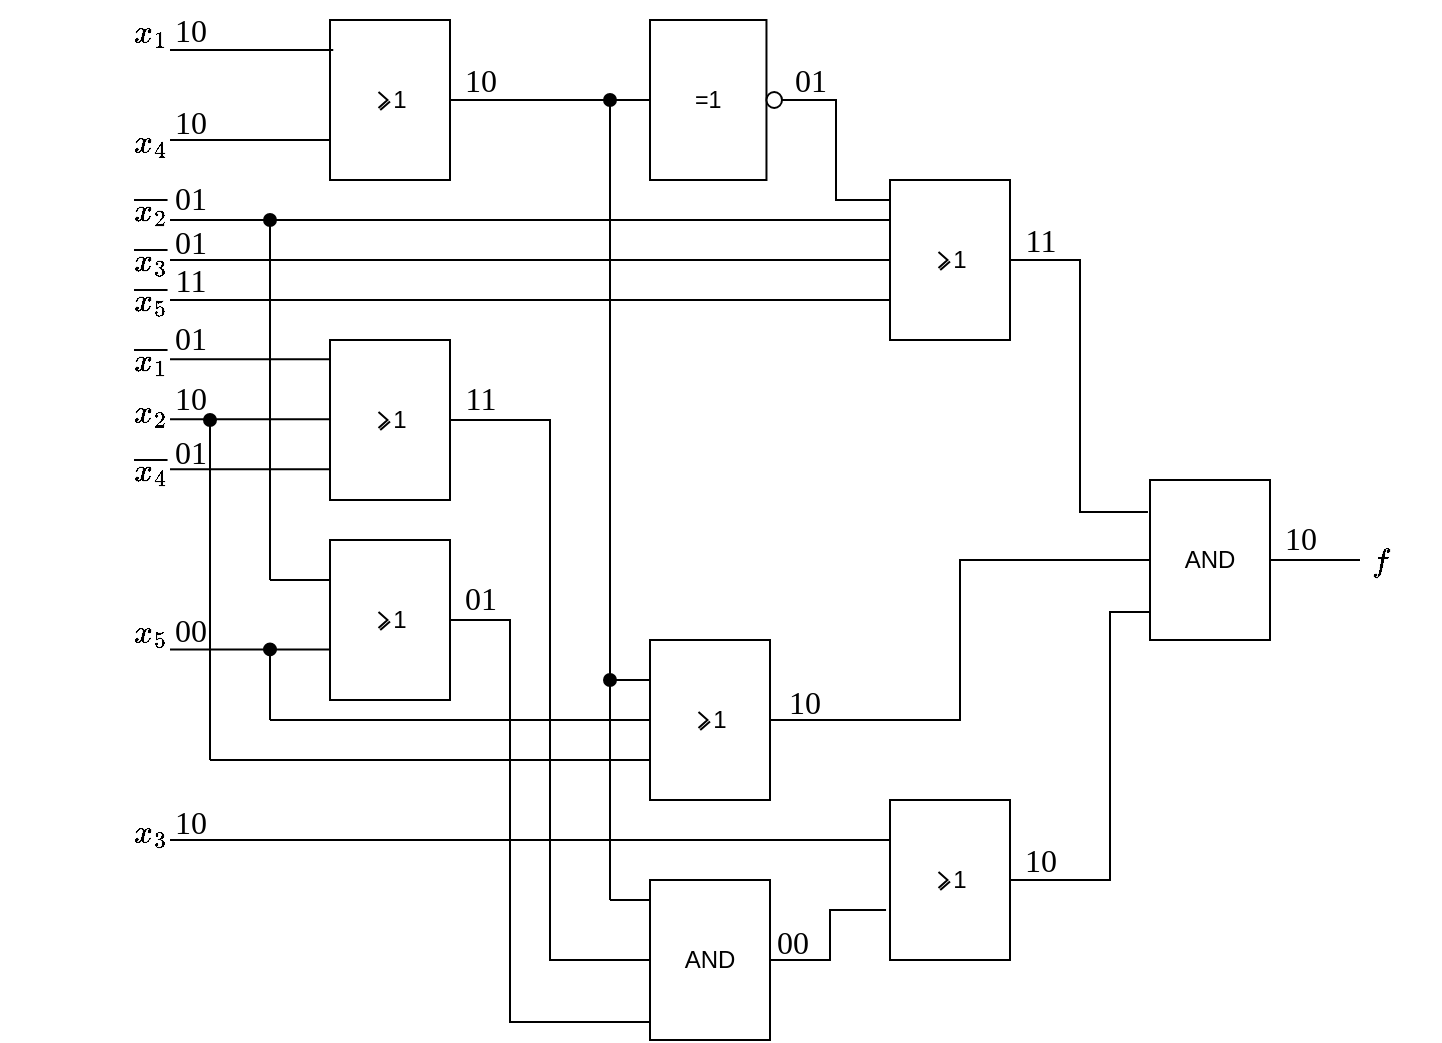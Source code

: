 <mxfile version="20.8.3" type="device"><diagram id="3CWEYClxp-wbnM5XuU1F" name="Page-1"><mxGraphModel dx="857" dy="579" grid="1" gridSize="10" guides="1" tooltips="1" connect="1" arrows="1" fold="1" page="1" pageScale="1" pageWidth="850" pageHeight="1100" math="1" shadow="0"><root><mxCell id="0"/><mxCell id="1" parent="0"/><mxCell id="3htIV4Dz-GzTXgdmxHxS-1" value="" style="verticalLabelPosition=bottom;shadow=0;dashed=0;align=center;html=1;verticalAlign=top;shape=mxgraph.electrical.iec_logic_gates.or;" vertex="1" parent="1"><mxGeometry x="165" y="30" width="60" height="80" as="geometry"/></mxCell><mxCell id="3htIV4Dz-GzTXgdmxHxS-3" value="" style="endArrow=none;html=1;rounded=0;entryX=0.027;entryY=0.187;entryDx=0;entryDy=0;entryPerimeter=0;" edge="1" parent="1" target="3htIV4Dz-GzTXgdmxHxS-1"><mxGeometry width="50" height="50" relative="1" as="geometry"><mxPoint x="85" y="45" as="sourcePoint"/><mxPoint x="165" y="50" as="targetPoint"/></mxGeometry></mxCell><mxCell id="3htIV4Dz-GzTXgdmxHxS-4" value="" style="endArrow=none;html=1;rounded=0;" edge="1" parent="1"><mxGeometry width="50" height="50" relative="1" as="geometry"><mxPoint x="85" y="90" as="sourcePoint"/><mxPoint x="165" y="90" as="targetPoint"/></mxGeometry></mxCell><mxCell id="3htIV4Dz-GzTXgdmxHxS-5" value="&lt;div style=&quot;font-size: 16px;&quot;&gt;$$x_1$$&lt;/div&gt;" style="text;html=1;align=center;verticalAlign=middle;resizable=0;points=[];autosize=1;strokeColor=none;fillColor=none;fontFamily=Times New Roman;fontSize=16;" vertex="1" parent="1"><mxGeometry x="35" y="20" width="80" height="30" as="geometry"/></mxCell><mxCell id="3htIV4Dz-GzTXgdmxHxS-7" value="&lt;div style=&quot;font-size: 16px;&quot;&gt;$$x_4$$&lt;/div&gt;" style="text;html=1;align=center;verticalAlign=middle;resizable=0;points=[];autosize=1;strokeColor=none;fillColor=none;fontFamily=Times New Roman;fontSize=16;" vertex="1" parent="1"><mxGeometry x="35" y="75" width="80" height="30" as="geometry"/></mxCell><mxCell id="3htIV4Dz-GzTXgdmxHxS-9" value="" style="endArrow=none;html=1;rounded=0;entryX=0;entryY=0.5;entryDx=0;entryDy=0;entryPerimeter=0;" edge="1" parent="1" source="3htIV4Dz-GzTXgdmxHxS-1" target="3htIV4Dz-GzTXgdmxHxS-11"><mxGeometry width="50" height="50" relative="1" as="geometry"><mxPoint x="225" y="69.71" as="sourcePoint"/><mxPoint x="285" y="70" as="targetPoint"/></mxGeometry></mxCell><mxCell id="3htIV4Dz-GzTXgdmxHxS-14" style="edgeStyle=orthogonalEdgeStyle;rounded=0;orthogonalLoop=1;jettySize=auto;html=1;endArrow=none;endFill=0;entryX=0;entryY=0.125;entryDx=0;entryDy=0;entryPerimeter=0;" edge="1" parent="1" source="3htIV4Dz-GzTXgdmxHxS-11" target="3htIV4Dz-GzTXgdmxHxS-13"><mxGeometry relative="1" as="geometry"><mxPoint x="415" y="120" as="targetPoint"/></mxGeometry></mxCell><mxCell id="3htIV4Dz-GzTXgdmxHxS-11" value="" style="verticalLabelPosition=bottom;shadow=0;dashed=0;align=center;html=1;verticalAlign=top;shape=mxgraph.electrical.iec_logic_gates.not_2;" vertex="1" parent="1"><mxGeometry x="325" y="30" width="66" height="80" as="geometry"/></mxCell><mxCell id="3htIV4Dz-GzTXgdmxHxS-76" style="edgeStyle=orthogonalEdgeStyle;rounded=0;orthogonalLoop=1;jettySize=auto;html=1;entryX=-0.017;entryY=0.2;entryDx=0;entryDy=0;entryPerimeter=0;fontFamily=Times New Roman;fontSize=16;startArrow=none;startFill=0;endArrow=none;endFill=0;" edge="1" parent="1" source="3htIV4Dz-GzTXgdmxHxS-13" target="3htIV4Dz-GzTXgdmxHxS-72"><mxGeometry relative="1" as="geometry"/></mxCell><mxCell id="3htIV4Dz-GzTXgdmxHxS-13" value="" style="verticalLabelPosition=bottom;shadow=0;dashed=0;align=center;html=1;verticalAlign=top;shape=mxgraph.electrical.iec_logic_gates.or;" vertex="1" parent="1"><mxGeometry x="445" y="110" width="60" height="80" as="geometry"/></mxCell><mxCell id="3htIV4Dz-GzTXgdmxHxS-15" value="" style="endArrow=none;html=1;rounded=0;" edge="1" parent="1"><mxGeometry width="50" height="50" relative="1" as="geometry"><mxPoint x="85" y="130" as="sourcePoint"/><mxPoint x="445" y="130" as="targetPoint"/></mxGeometry></mxCell><mxCell id="3htIV4Dz-GzTXgdmxHxS-16" value="" style="endArrow=none;html=1;rounded=0;entryX=0;entryY=0.375;entryDx=0;entryDy=0;entryPerimeter=0;" edge="1" parent="1"><mxGeometry width="50" height="50" relative="1" as="geometry"><mxPoint x="85" y="150" as="sourcePoint"/><mxPoint x="445" y="150" as="targetPoint"/></mxGeometry></mxCell><mxCell id="3htIV4Dz-GzTXgdmxHxS-20" value="&lt;div style=&quot;font-size: 16px;&quot;&gt;$$\overline{x_3}$$&lt;/div&gt;" style="text;html=1;align=center;verticalAlign=middle;resizable=0;points=[];autosize=1;strokeColor=none;fillColor=none;fontFamily=Times New Roman;fontSize=16;" vertex="1" parent="1"><mxGeometry y="135" width="150" height="30" as="geometry"/></mxCell><mxCell id="3htIV4Dz-GzTXgdmxHxS-21" value="&lt;div style=&quot;font-size: 16px;&quot;&gt;$$\overline{x_5}$$&lt;/div&gt;" style="text;html=1;align=center;verticalAlign=middle;resizable=0;points=[];autosize=1;strokeColor=none;fillColor=none;fontFamily=Times New Roman;fontSize=16;" vertex="1" parent="1"><mxGeometry y="155" width="150" height="30" as="geometry"/></mxCell><mxCell id="3htIV4Dz-GzTXgdmxHxS-22" value="" style="endArrow=none;html=1;rounded=0;entryX=0;entryY=0.375;entryDx=0;entryDy=0;entryPerimeter=0;" edge="1" parent="1"><mxGeometry width="50" height="50" relative="1" as="geometry"><mxPoint x="85" y="170" as="sourcePoint"/><mxPoint x="445" y="170" as="targetPoint"/></mxGeometry></mxCell><mxCell id="3htIV4Dz-GzTXgdmxHxS-26" value="&lt;div style=&quot;font-size: 16px;&quot;&gt;$$\overline{x_2}$$&lt;/div&gt;" style="text;html=1;align=center;verticalAlign=middle;resizable=0;points=[];autosize=1;strokeColor=none;fillColor=none;fontFamily=Times New Roman;fontSize=16;" vertex="1" parent="1"><mxGeometry y="110" width="150" height="30" as="geometry"/></mxCell><mxCell id="3htIV4Dz-GzTXgdmxHxS-27" value="&lt;div style=&quot;font-size: 16px;&quot;&gt;$$x_2$$&lt;/div&gt;" style="text;html=1;align=center;verticalAlign=middle;resizable=0;points=[];autosize=1;strokeColor=none;fillColor=none;fontFamily=Times New Roman;fontSize=16;" vertex="1" parent="1"><mxGeometry x="35" y="210" width="80" height="30" as="geometry"/></mxCell><mxCell id="3htIV4Dz-GzTXgdmxHxS-28" value="&lt;div style=&quot;font-size: 16px;&quot;&gt;$$\overline{x_4}$$&lt;/div&gt;" style="text;html=1;align=center;verticalAlign=middle;resizable=0;points=[];autosize=1;strokeColor=none;fillColor=none;fontFamily=Times New Roman;fontSize=16;" vertex="1" parent="1"><mxGeometry y="240" width="150" height="30" as="geometry"/></mxCell><mxCell id="3htIV4Dz-GzTXgdmxHxS-29" value="$$\overline{x_1}$$" style="text;html=1;align=center;verticalAlign=middle;resizable=0;points=[];autosize=1;strokeColor=none;fillColor=none;fontFamily=Times New Roman;fontSize=16;" vertex="1" parent="1"><mxGeometry y="185" width="150" height="30" as="geometry"/></mxCell><mxCell id="3htIV4Dz-GzTXgdmxHxS-69" style="edgeStyle=orthogonalEdgeStyle;rounded=0;orthogonalLoop=1;jettySize=auto;html=1;entryX=0;entryY=0.5;entryDx=0;entryDy=0;entryPerimeter=0;fontFamily=Times New Roman;fontSize=16;startArrow=none;startFill=0;endArrow=none;endFill=0;" edge="1" parent="1" source="3htIV4Dz-GzTXgdmxHxS-30" target="3htIV4Dz-GzTXgdmxHxS-51"><mxGeometry relative="1" as="geometry"/></mxCell><mxCell id="3htIV4Dz-GzTXgdmxHxS-30" value="" style="verticalLabelPosition=bottom;shadow=0;dashed=0;align=center;html=1;verticalAlign=top;shape=mxgraph.electrical.iec_logic_gates.or;fontFamily=Times New Roman;fontSize=16;" vertex="1" parent="1"><mxGeometry x="165" y="190" width="60" height="80" as="geometry"/></mxCell><mxCell id="3htIV4Dz-GzTXgdmxHxS-31" value="" style="endArrow=none;html=1;rounded=0;" edge="1" parent="1"><mxGeometry width="50" height="50" relative="1" as="geometry"><mxPoint x="85" y="199.66" as="sourcePoint"/><mxPoint x="165.0" y="199.66" as="targetPoint"/></mxGeometry></mxCell><mxCell id="3htIV4Dz-GzTXgdmxHxS-32" value="" style="endArrow=none;html=1;rounded=0;" edge="1" parent="1"><mxGeometry width="50" height="50" relative="1" as="geometry"><mxPoint x="85" y="229.66" as="sourcePoint"/><mxPoint x="165.0" y="229.66" as="targetPoint"/></mxGeometry></mxCell><mxCell id="3htIV4Dz-GzTXgdmxHxS-33" value="" style="endArrow=none;html=1;rounded=0;" edge="1" parent="1"><mxGeometry width="50" height="50" relative="1" as="geometry"><mxPoint x="85" y="254.66" as="sourcePoint"/><mxPoint x="165.0" y="254.66" as="targetPoint"/></mxGeometry></mxCell><mxCell id="3htIV4Dz-GzTXgdmxHxS-70" style="edgeStyle=orthogonalEdgeStyle;rounded=0;orthogonalLoop=1;jettySize=auto;html=1;entryX=0.017;entryY=0.888;entryDx=0;entryDy=0;entryPerimeter=0;fontFamily=Times New Roman;fontSize=16;startArrow=none;startFill=0;endArrow=none;endFill=0;" edge="1" parent="1" source="3htIV4Dz-GzTXgdmxHxS-35" target="3htIV4Dz-GzTXgdmxHxS-51"><mxGeometry relative="1" as="geometry"><Array as="points"><mxPoint x="255" y="330"/><mxPoint x="255" y="531"/></Array></mxGeometry></mxCell><mxCell id="3htIV4Dz-GzTXgdmxHxS-35" value="" style="verticalLabelPosition=bottom;shadow=0;dashed=0;align=center;html=1;verticalAlign=top;shape=mxgraph.electrical.iec_logic_gates.or;fontFamily=Times New Roman;fontSize=16;" vertex="1" parent="1"><mxGeometry x="165" y="290" width="60" height="80" as="geometry"/></mxCell><mxCell id="3htIV4Dz-GzTXgdmxHxS-36" value="" style="endArrow=oval;html=1;rounded=0;startArrow=none;startFill=0;endFill=1;" edge="1" parent="1"><mxGeometry width="50" height="50" relative="1" as="geometry"><mxPoint x="135" y="310" as="sourcePoint"/><mxPoint x="135" y="130" as="targetPoint"/></mxGeometry></mxCell><mxCell id="3htIV4Dz-GzTXgdmxHxS-37" value="" style="endArrow=none;html=1;rounded=0;" edge="1" parent="1"><mxGeometry width="50" height="50" relative="1" as="geometry"><mxPoint x="135" y="310" as="sourcePoint"/><mxPoint x="165.0" y="310" as="targetPoint"/></mxGeometry></mxCell><mxCell id="3htIV4Dz-GzTXgdmxHxS-39" value="&lt;div style=&quot;font-size: 16px;&quot;&gt;$$x_5$$&lt;/div&gt;" style="text;html=1;align=center;verticalAlign=middle;resizable=0;points=[];autosize=1;strokeColor=none;fillColor=none;fontFamily=Times New Roman;fontSize=16;" vertex="1" parent="1"><mxGeometry x="35" y="320" width="80" height="30" as="geometry"/></mxCell><mxCell id="3htIV4Dz-GzTXgdmxHxS-40" value="" style="endArrow=none;html=1;rounded=0;" edge="1" parent="1"><mxGeometry width="50" height="50" relative="1" as="geometry"><mxPoint x="85" y="344.71" as="sourcePoint"/><mxPoint x="165.0" y="344.71" as="targetPoint"/></mxGeometry></mxCell><mxCell id="3htIV4Dz-GzTXgdmxHxS-74" style="edgeStyle=orthogonalEdgeStyle;rounded=0;orthogonalLoop=1;jettySize=auto;html=1;entryX=0;entryY=0.5;entryDx=0;entryDy=0;entryPerimeter=0;fontFamily=Times New Roman;fontSize=16;startArrow=none;startFill=0;endArrow=none;endFill=0;" edge="1" parent="1" source="3htIV4Dz-GzTXgdmxHxS-42" target="3htIV4Dz-GzTXgdmxHxS-72"><mxGeometry relative="1" as="geometry"/></mxCell><mxCell id="3htIV4Dz-GzTXgdmxHxS-42" value="" style="verticalLabelPosition=bottom;shadow=0;dashed=0;align=center;html=1;verticalAlign=top;shape=mxgraph.electrical.iec_logic_gates.or;fontFamily=Times New Roman;fontSize=16;" vertex="1" parent="1"><mxGeometry x="325" y="340" width="60" height="80" as="geometry"/></mxCell><mxCell id="3htIV4Dz-GzTXgdmxHxS-44" value="&lt;div style=&quot;font-size: 16px;&quot;&gt;$$x_3$$&lt;/div&gt;" style="text;html=1;align=center;verticalAlign=middle;resizable=0;points=[];autosize=1;strokeColor=none;fillColor=none;fontFamily=Times New Roman;fontSize=16;" vertex="1" parent="1"><mxGeometry x="35" y="420" width="80" height="30" as="geometry"/></mxCell><mxCell id="3htIV4Dz-GzTXgdmxHxS-45" value="" style="endArrow=none;html=1;rounded=0;" edge="1" parent="1"><mxGeometry width="50" height="50" relative="1" as="geometry"><mxPoint x="105" y="400" as="sourcePoint"/><mxPoint x="325" y="400" as="targetPoint"/></mxGeometry></mxCell><mxCell id="3htIV4Dz-GzTXgdmxHxS-46" value="" style="endArrow=none;html=1;rounded=0;startArrow=oval;startFill=1;endFill=0;" edge="1" parent="1"><mxGeometry width="50" height="50" relative="1" as="geometry"><mxPoint x="135" y="344.71" as="sourcePoint"/><mxPoint x="135" y="380" as="targetPoint"/></mxGeometry></mxCell><mxCell id="3htIV4Dz-GzTXgdmxHxS-48" value="" style="endArrow=none;html=1;rounded=0;" edge="1" parent="1"><mxGeometry width="50" height="50" relative="1" as="geometry"><mxPoint x="135" y="380" as="sourcePoint"/><mxPoint x="325" y="380" as="targetPoint"/></mxGeometry></mxCell><mxCell id="3htIV4Dz-GzTXgdmxHxS-49" value="" style="endArrow=none;html=1;rounded=0;startArrow=oval;startFill=1;endFill=0;" edge="1" parent="1"><mxGeometry width="50" height="50" relative="1" as="geometry"><mxPoint x="305" y="70.0" as="sourcePoint"/><mxPoint x="305" y="360" as="targetPoint"/></mxGeometry></mxCell><mxCell id="3htIV4Dz-GzTXgdmxHxS-50" value="" style="endArrow=none;html=1;rounded=0;" edge="1" parent="1"><mxGeometry width="50" height="50" relative="1" as="geometry"><mxPoint x="305" y="360" as="sourcePoint"/><mxPoint x="325.0" y="360.0" as="targetPoint"/></mxGeometry></mxCell><mxCell id="3htIV4Dz-GzTXgdmxHxS-71" style="edgeStyle=orthogonalEdgeStyle;rounded=0;orthogonalLoop=1;jettySize=auto;html=1;entryX=-0.033;entryY=0.688;entryDx=0;entryDy=0;entryPerimeter=0;fontFamily=Times New Roman;fontSize=16;startArrow=none;startFill=0;endArrow=none;endFill=0;" edge="1" parent="1" source="3htIV4Dz-GzTXgdmxHxS-51" target="3htIV4Dz-GzTXgdmxHxS-61"><mxGeometry relative="1" as="geometry"/></mxCell><mxCell id="3htIV4Dz-GzTXgdmxHxS-51" value="" style="verticalLabelPosition=bottom;shadow=0;dashed=0;align=center;html=1;verticalAlign=top;shape=mxgraph.electrical.iec_logic_gates.and;fontFamily=Times New Roman;fontSize=16;" vertex="1" parent="1"><mxGeometry x="325" y="460" width="60" height="80" as="geometry"/></mxCell><mxCell id="3htIV4Dz-GzTXgdmxHxS-52" value="" style="endArrow=none;html=1;rounded=0;startArrow=oval;startFill=1;endFill=0;" edge="1" parent="1"><mxGeometry width="50" height="50" relative="1" as="geometry"><mxPoint x="305" y="360" as="sourcePoint"/><mxPoint x="305" y="470" as="targetPoint"/></mxGeometry></mxCell><mxCell id="3htIV4Dz-GzTXgdmxHxS-58" value="" style="endArrow=none;html=1;rounded=0;" edge="1" parent="1"><mxGeometry width="50" height="50" relative="1" as="geometry"><mxPoint x="305" y="470" as="sourcePoint"/><mxPoint x="325" y="470" as="targetPoint"/></mxGeometry></mxCell><mxCell id="3htIV4Dz-GzTXgdmxHxS-73" style="edgeStyle=orthogonalEdgeStyle;rounded=0;orthogonalLoop=1;jettySize=auto;html=1;entryX=0;entryY=0.825;entryDx=0;entryDy=0;entryPerimeter=0;fontFamily=Times New Roman;fontSize=16;startArrow=none;startFill=0;endArrow=none;endFill=0;" edge="1" parent="1" source="3htIV4Dz-GzTXgdmxHxS-61" target="3htIV4Dz-GzTXgdmxHxS-72"><mxGeometry relative="1" as="geometry"><Array as="points"><mxPoint x="555" y="460"/><mxPoint x="555" y="326"/></Array></mxGeometry></mxCell><mxCell id="3htIV4Dz-GzTXgdmxHxS-61" value="" style="verticalLabelPosition=bottom;shadow=0;dashed=0;align=center;html=1;verticalAlign=top;shape=mxgraph.electrical.iec_logic_gates.or;fontFamily=Times New Roman;fontSize=16;" vertex="1" parent="1"><mxGeometry x="445" y="420" width="60" height="80" as="geometry"/></mxCell><mxCell id="3htIV4Dz-GzTXgdmxHxS-64" value="" style="endArrow=oval;html=1;rounded=0;startArrow=none;startFill=0;endFill=1;" edge="1" parent="1"><mxGeometry width="50" height="50" relative="1" as="geometry"><mxPoint x="105" y="400" as="sourcePoint"/><mxPoint x="105" y="230" as="targetPoint"/></mxGeometry></mxCell><mxCell id="3htIV4Dz-GzTXgdmxHxS-65" value="" style="endArrow=none;html=1;rounded=0;" edge="1" parent="1"><mxGeometry width="50" height="50" relative="1" as="geometry"><mxPoint x="85" y="440" as="sourcePoint"/><mxPoint x="445" y="440" as="targetPoint"/></mxGeometry></mxCell><mxCell id="3htIV4Dz-GzTXgdmxHxS-96" style="edgeStyle=orthogonalEdgeStyle;rounded=0;orthogonalLoop=1;jettySize=auto;html=1;fontFamily=Times New Roman;fontSize=16;startArrow=none;startFill=0;endArrow=none;endFill=0;" edge="1" parent="1" source="3htIV4Dz-GzTXgdmxHxS-72"><mxGeometry relative="1" as="geometry"><mxPoint x="680" y="300" as="targetPoint"/></mxGeometry></mxCell><mxCell id="3htIV4Dz-GzTXgdmxHxS-72" value="" style="verticalLabelPosition=bottom;shadow=0;dashed=0;align=center;html=1;verticalAlign=top;shape=mxgraph.electrical.iec_logic_gates.and;fontFamily=Times New Roman;fontSize=16;" vertex="1" parent="1"><mxGeometry x="575" y="260" width="60" height="80" as="geometry"/></mxCell><mxCell id="3htIV4Dz-GzTXgdmxHxS-78" value="10" style="text;html=1;align=center;verticalAlign=middle;resizable=0;points=[];autosize=1;strokeColor=none;fillColor=none;fontSize=16;fontFamily=Times New Roman;" vertex="1" parent="1"><mxGeometry x="75" y="20" width="40" height="30" as="geometry"/></mxCell><mxCell id="3htIV4Dz-GzTXgdmxHxS-79" value="01" style="text;html=1;align=center;verticalAlign=middle;resizable=0;points=[];autosize=1;strokeColor=none;fillColor=none;fontSize=16;fontFamily=Times New Roman;" vertex="1" parent="1"><mxGeometry x="75" y="174" width="40" height="30" as="geometry"/></mxCell><mxCell id="3htIV4Dz-GzTXgdmxHxS-80" value="01" style="text;html=1;align=center;verticalAlign=middle;resizable=0;points=[];autosize=1;strokeColor=none;fillColor=none;fontSize=16;fontFamily=Times New Roman;" vertex="1" parent="1"><mxGeometry x="75" y="104" width="40" height="30" as="geometry"/></mxCell><mxCell id="3htIV4Dz-GzTXgdmxHxS-81" value="10" style="text;html=1;align=center;verticalAlign=middle;resizable=0;points=[];autosize=1;strokeColor=none;fillColor=none;fontSize=16;fontFamily=Times New Roman;" vertex="1" parent="1"><mxGeometry x="75" y="204" width="40" height="30" as="geometry"/></mxCell><mxCell id="3htIV4Dz-GzTXgdmxHxS-82" value="&lt;div&gt;10&lt;/div&gt;" style="text;html=1;align=center;verticalAlign=middle;resizable=0;points=[];autosize=1;strokeColor=none;fillColor=none;fontSize=16;fontFamily=Times New Roman;" vertex="1" parent="1"><mxGeometry x="75" y="416" width="40" height="30" as="geometry"/></mxCell><mxCell id="3htIV4Dz-GzTXgdmxHxS-83" value="01" style="text;html=1;align=center;verticalAlign=middle;resizable=0;points=[];autosize=1;strokeColor=none;fillColor=none;fontSize=16;fontFamily=Times New Roman;" vertex="1" parent="1"><mxGeometry x="75" y="126" width="40" height="30" as="geometry"/></mxCell><mxCell id="3htIV4Dz-GzTXgdmxHxS-84" value="10" style="text;html=1;align=center;verticalAlign=middle;resizable=0;points=[];autosize=1;strokeColor=none;fillColor=none;fontSize=16;fontFamily=Times New Roman;" vertex="1" parent="1"><mxGeometry x="75" y="66" width="40" height="30" as="geometry"/></mxCell><mxCell id="3htIV4Dz-GzTXgdmxHxS-86" value="01" style="text;html=1;align=center;verticalAlign=middle;resizable=0;points=[];autosize=1;strokeColor=none;fillColor=none;fontSize=16;fontFamily=Times New Roman;" vertex="1" parent="1"><mxGeometry x="75" y="231" width="40" height="30" as="geometry"/></mxCell><mxCell id="3htIV4Dz-GzTXgdmxHxS-87" value="11" style="text;html=1;align=center;verticalAlign=middle;resizable=0;points=[];autosize=1;strokeColor=none;fillColor=none;fontSize=16;fontFamily=Times New Roman;" vertex="1" parent="1"><mxGeometry x="75" y="145" width="40" height="30" as="geometry"/></mxCell><mxCell id="3htIV4Dz-GzTXgdmxHxS-88" value="00" style="text;html=1;align=center;verticalAlign=middle;resizable=0;points=[];autosize=1;strokeColor=none;fillColor=none;fontSize=16;fontFamily=Times New Roman;" vertex="1" parent="1"><mxGeometry x="75" y="320" width="40" height="30" as="geometry"/></mxCell><mxCell id="3htIV4Dz-GzTXgdmxHxS-89" value="10" style="text;html=1;align=center;verticalAlign=middle;resizable=0;points=[];autosize=1;strokeColor=none;fillColor=none;fontSize=16;fontFamily=Times New Roman;" vertex="1" parent="1"><mxGeometry x="220" y="45" width="40" height="30" as="geometry"/></mxCell><mxCell id="3htIV4Dz-GzTXgdmxHxS-90" value="11" style="text;html=1;align=center;verticalAlign=middle;resizable=0;points=[];autosize=1;strokeColor=none;fillColor=none;fontSize=16;fontFamily=Times New Roman;" vertex="1" parent="1"><mxGeometry x="220" y="204" width="40" height="30" as="geometry"/></mxCell><mxCell id="3htIV4Dz-GzTXgdmxHxS-91" value="01" style="text;html=1;align=center;verticalAlign=middle;resizable=0;points=[];autosize=1;strokeColor=none;fillColor=none;fontSize=16;fontFamily=Times New Roman;" vertex="1" parent="1"><mxGeometry x="220" y="304" width="40" height="30" as="geometry"/></mxCell><mxCell id="3htIV4Dz-GzTXgdmxHxS-92" value="01" style="text;html=1;align=center;verticalAlign=middle;resizable=0;points=[];autosize=1;strokeColor=none;fillColor=none;fontSize=16;fontFamily=Times New Roman;" vertex="1" parent="1"><mxGeometry x="385" y="45" width="40" height="30" as="geometry"/></mxCell><mxCell id="3htIV4Dz-GzTXgdmxHxS-93" value="10" style="text;html=1;align=center;verticalAlign=middle;resizable=0;points=[];autosize=1;strokeColor=none;fillColor=none;fontSize=16;fontFamily=Times New Roman;" vertex="1" parent="1"><mxGeometry x="382" y="356" width="40" height="30" as="geometry"/></mxCell><mxCell id="3htIV4Dz-GzTXgdmxHxS-94" value="00" style="text;html=1;align=center;verticalAlign=middle;resizable=0;points=[];autosize=1;strokeColor=none;fillColor=none;fontSize=16;fontFamily=Times New Roman;" vertex="1" parent="1"><mxGeometry x="376" y="476" width="40" height="30" as="geometry"/></mxCell><mxCell id="3htIV4Dz-GzTXgdmxHxS-95" value="11" style="text;html=1;align=center;verticalAlign=middle;resizable=0;points=[];autosize=1;strokeColor=none;fillColor=none;fontSize=16;fontFamily=Times New Roman;" vertex="1" parent="1"><mxGeometry x="500" y="125" width="40" height="30" as="geometry"/></mxCell><mxCell id="3htIV4Dz-GzTXgdmxHxS-97" value="10" style="text;html=1;align=center;verticalAlign=middle;resizable=0;points=[];autosize=1;strokeColor=none;fillColor=none;fontSize=16;fontFamily=Times New Roman;" vertex="1" parent="1"><mxGeometry x="630" y="274" width="40" height="30" as="geometry"/></mxCell><mxCell id="3htIV4Dz-GzTXgdmxHxS-99" value="10" style="text;html=1;align=center;verticalAlign=middle;resizable=0;points=[];autosize=1;strokeColor=none;fillColor=none;fontSize=16;fontFamily=Times New Roman;" vertex="1" parent="1"><mxGeometry x="500" y="435" width="40" height="30" as="geometry"/></mxCell><mxCell id="3htIV4Dz-GzTXgdmxHxS-100" value="$$f$$" style="text;html=1;align=center;verticalAlign=middle;resizable=0;points=[];autosize=1;strokeColor=none;fillColor=none;fontSize=16;fontFamily=Times New Roman;" vertex="1" parent="1"><mxGeometry x="660" y="285" width="60" height="30" as="geometry"/></mxCell></root></mxGraphModel></diagram></mxfile>